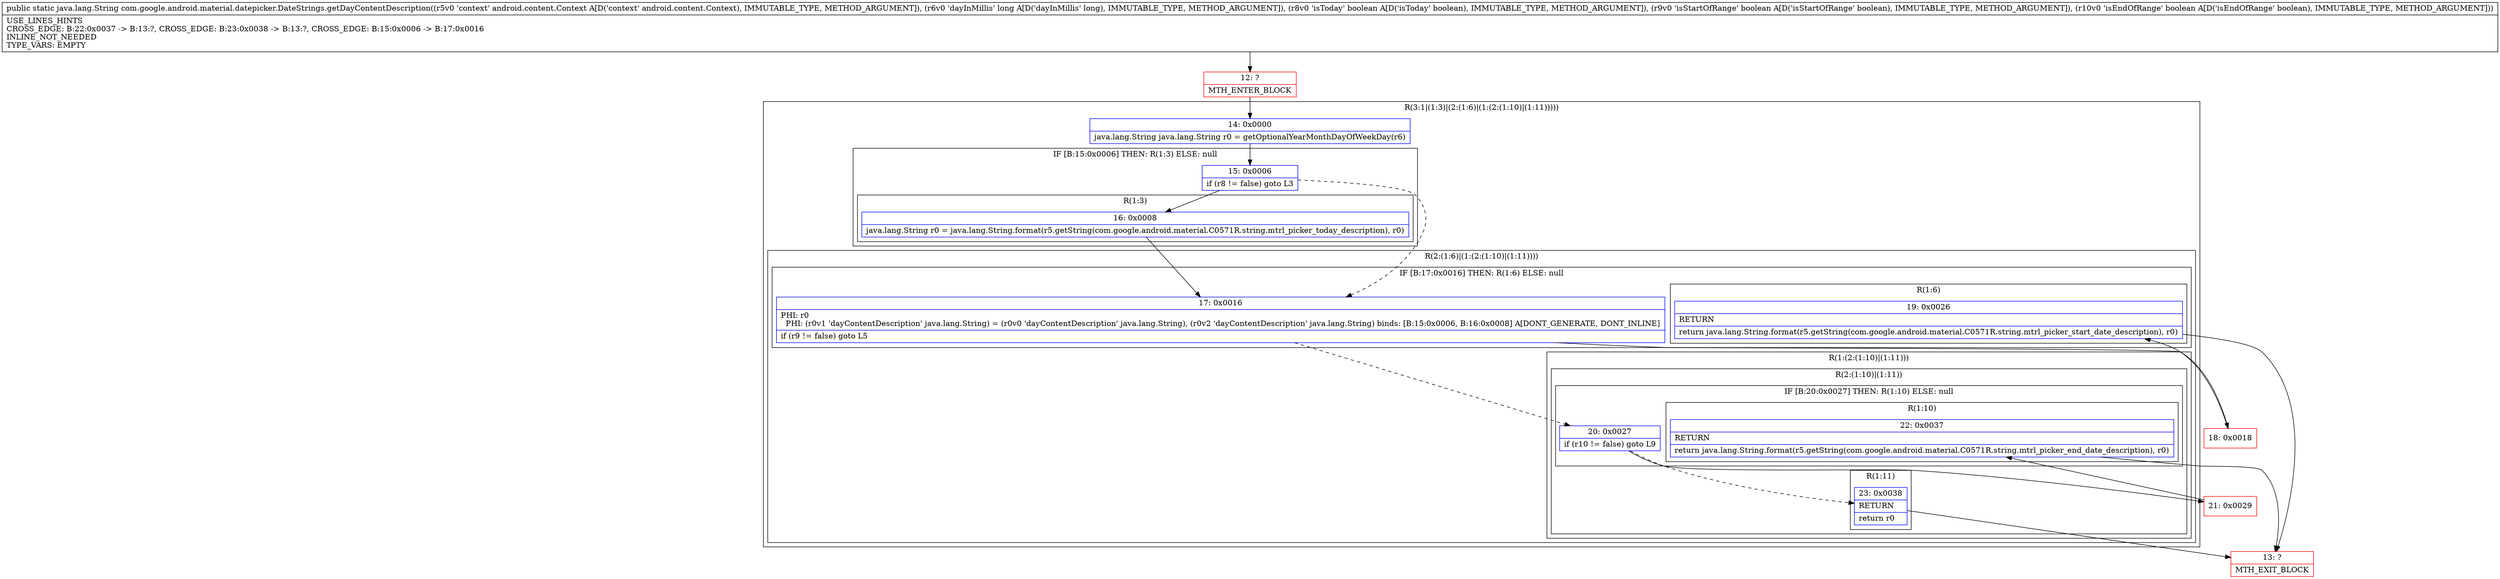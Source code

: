 digraph "CFG forcom.google.android.material.datepicker.DateStrings.getDayContentDescription(Landroid\/content\/Context;JZZZ)Ljava\/lang\/String;" {
subgraph cluster_Region_2057458682 {
label = "R(3:1|(1:3)|(2:(1:6)|(1:(2:(1:10)|(1:11)))))";
node [shape=record,color=blue];
Node_14 [shape=record,label="{14\:\ 0x0000|java.lang.String java.lang.String r0 = getOptionalYearMonthDayOfWeekDay(r6)\l}"];
subgraph cluster_IfRegion_942925661 {
label = "IF [B:15:0x0006] THEN: R(1:3) ELSE: null";
node [shape=record,color=blue];
Node_15 [shape=record,label="{15\:\ 0x0006|if (r8 != false) goto L3\l}"];
subgraph cluster_Region_1634654035 {
label = "R(1:3)";
node [shape=record,color=blue];
Node_16 [shape=record,label="{16\:\ 0x0008|java.lang.String r0 = java.lang.String.format(r5.getString(com.google.android.material.C0571R.string.mtrl_picker_today_description), r0)\l}"];
}
}
subgraph cluster_Region_464780507 {
label = "R(2:(1:6)|(1:(2:(1:10)|(1:11))))";
node [shape=record,color=blue];
subgraph cluster_IfRegion_1987378582 {
label = "IF [B:17:0x0016] THEN: R(1:6) ELSE: null";
node [shape=record,color=blue];
Node_17 [shape=record,label="{17\:\ 0x0016|PHI: r0 \l  PHI: (r0v1 'dayContentDescription' java.lang.String) = (r0v0 'dayContentDescription' java.lang.String), (r0v2 'dayContentDescription' java.lang.String) binds: [B:15:0x0006, B:16:0x0008] A[DONT_GENERATE, DONT_INLINE]\l|if (r9 != false) goto L5\l}"];
subgraph cluster_Region_1271534812 {
label = "R(1:6)";
node [shape=record,color=blue];
Node_19 [shape=record,label="{19\:\ 0x0026|RETURN\l|return java.lang.String.format(r5.getString(com.google.android.material.C0571R.string.mtrl_picker_start_date_description), r0)\l}"];
}
}
subgraph cluster_Region_628794705 {
label = "R(1:(2:(1:10)|(1:11)))";
node [shape=record,color=blue];
subgraph cluster_Region_47490988 {
label = "R(2:(1:10)|(1:11))";
node [shape=record,color=blue];
subgraph cluster_IfRegion_109430281 {
label = "IF [B:20:0x0027] THEN: R(1:10) ELSE: null";
node [shape=record,color=blue];
Node_20 [shape=record,label="{20\:\ 0x0027|if (r10 != false) goto L9\l}"];
subgraph cluster_Region_1598166437 {
label = "R(1:10)";
node [shape=record,color=blue];
Node_22 [shape=record,label="{22\:\ 0x0037|RETURN\l|return java.lang.String.format(r5.getString(com.google.android.material.C0571R.string.mtrl_picker_end_date_description), r0)\l}"];
}
}
subgraph cluster_Region_932683828 {
label = "R(1:11)";
node [shape=record,color=blue];
Node_23 [shape=record,label="{23\:\ 0x0038|RETURN\l|return r0\l}"];
}
}
}
}
}
Node_12 [shape=record,color=red,label="{12\:\ ?|MTH_ENTER_BLOCK\l}"];
Node_18 [shape=record,color=red,label="{18\:\ 0x0018}"];
Node_13 [shape=record,color=red,label="{13\:\ ?|MTH_EXIT_BLOCK\l}"];
Node_21 [shape=record,color=red,label="{21\:\ 0x0029}"];
MethodNode[shape=record,label="{public static java.lang.String com.google.android.material.datepicker.DateStrings.getDayContentDescription((r5v0 'context' android.content.Context A[D('context' android.content.Context), IMMUTABLE_TYPE, METHOD_ARGUMENT]), (r6v0 'dayInMillis' long A[D('dayInMillis' long), IMMUTABLE_TYPE, METHOD_ARGUMENT]), (r8v0 'isToday' boolean A[D('isToday' boolean), IMMUTABLE_TYPE, METHOD_ARGUMENT]), (r9v0 'isStartOfRange' boolean A[D('isStartOfRange' boolean), IMMUTABLE_TYPE, METHOD_ARGUMENT]), (r10v0 'isEndOfRange' boolean A[D('isEndOfRange' boolean), IMMUTABLE_TYPE, METHOD_ARGUMENT]))  | USE_LINES_HINTS\lCROSS_EDGE: B:22:0x0037 \-\> B:13:?, CROSS_EDGE: B:23:0x0038 \-\> B:13:?, CROSS_EDGE: B:15:0x0006 \-\> B:17:0x0016\lINLINE_NOT_NEEDED\lTYPE_VARS: EMPTY\l}"];
MethodNode -> Node_12;Node_14 -> Node_15;
Node_15 -> Node_16;
Node_15 -> Node_17[style=dashed];
Node_16 -> Node_17;
Node_17 -> Node_18;
Node_17 -> Node_20[style=dashed];
Node_19 -> Node_13;
Node_20 -> Node_21;
Node_20 -> Node_23[style=dashed];
Node_22 -> Node_13;
Node_23 -> Node_13;
Node_12 -> Node_14;
Node_18 -> Node_19;
Node_21 -> Node_22;
}

